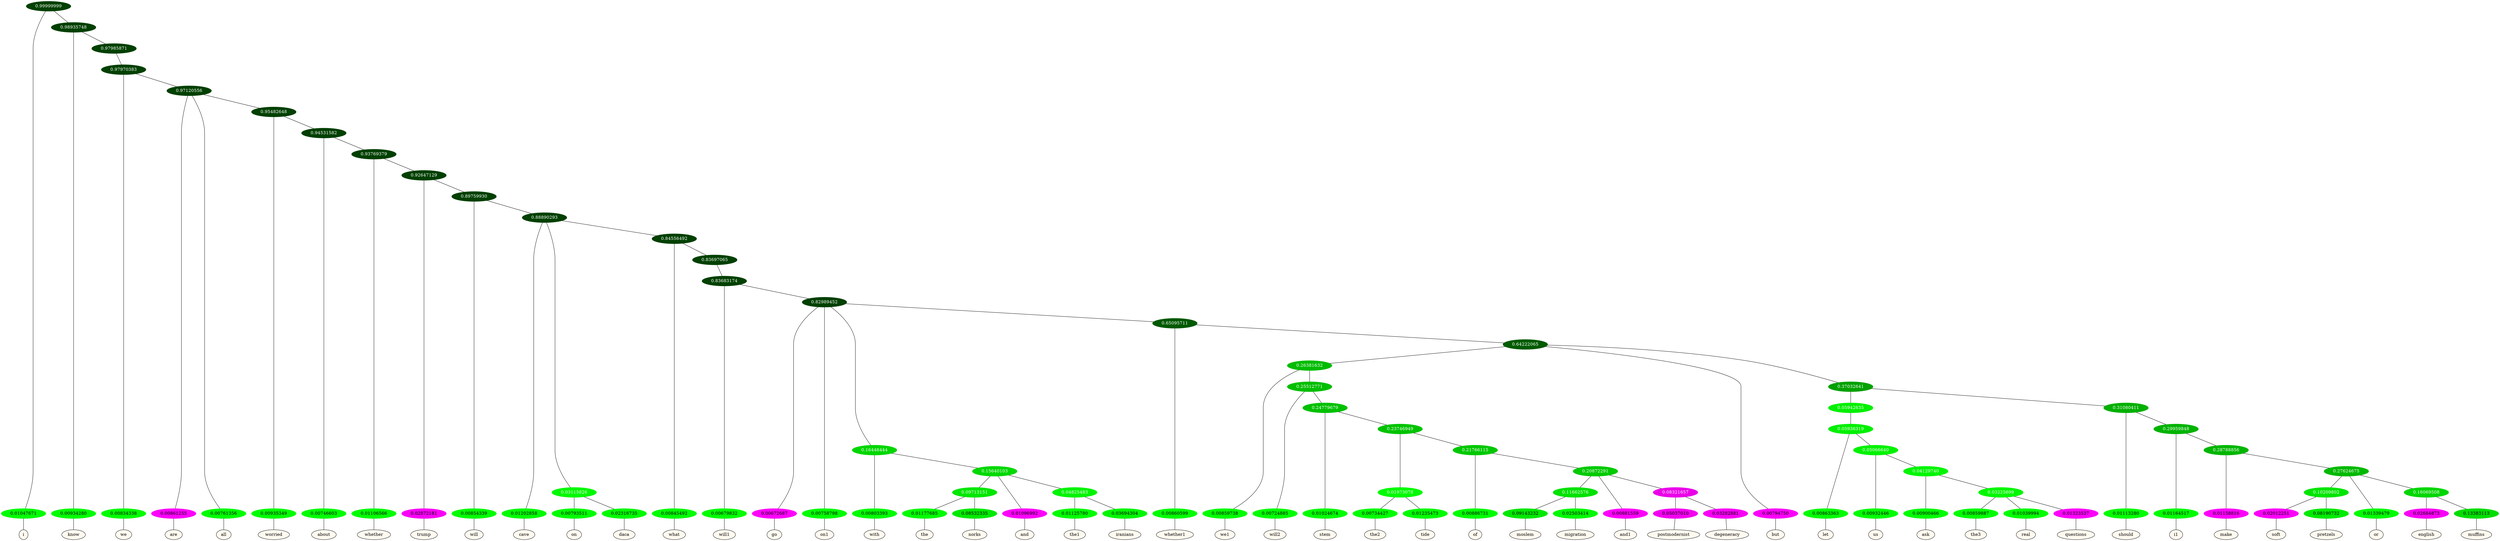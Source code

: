 graph {
	node [format=png height=0.15 nodesep=0.001 ordering=out overlap=prism overlap_scaling=0.01 ranksep=0.001 ratio=0.2 style=filled width=0.15]
	{
		rank=same
		a_w_1 [label=i color=black fillcolor=floralwhite style="filled,solid"]
		a_w_3 [label=know color=black fillcolor=floralwhite style="filled,solid"]
		a_w_6 [label=we color=black fillcolor=floralwhite style="filled,solid"]
		a_w_8 [label=are color=black fillcolor=floralwhite style="filled,solid"]
		a_w_9 [label=all color=black fillcolor=floralwhite style="filled,solid"]
		a_w_11 [label=worried color=black fillcolor=floralwhite style="filled,solid"]
		a_w_13 [label=about color=black fillcolor=floralwhite style="filled,solid"]
		a_w_15 [label=whether color=black fillcolor=floralwhite style="filled,solid"]
		a_w_17 [label=trump color=black fillcolor=floralwhite style="filled,solid"]
		a_w_19 [label=will color=black fillcolor=floralwhite style="filled,solid"]
		a_w_21 [label=cave color=black fillcolor=floralwhite style="filled,solid"]
		a_w_24 [label=on color=black fillcolor=floralwhite style="filled,solid"]
		a_w_25 [label=daca color=black fillcolor=floralwhite style="filled,solid"]
		a_w_26 [label=what color=black fillcolor=floralwhite style="filled,solid"]
		a_w_29 [label=will1 color=black fillcolor=floralwhite style="filled,solid"]
		a_w_31 [label=go color=black fillcolor=floralwhite style="filled,solid"]
		a_w_32 [label=on1 color=black fillcolor=floralwhite style="filled,solid"]
		a_w_35 [label=with color=black fillcolor=floralwhite style="filled,solid"]
		a_w_45 [label=the color=black fillcolor=floralwhite style="filled,solid"]
		a_w_46 [label=norks color=black fillcolor=floralwhite style="filled,solid"]
		a_w_40 [label=and color=black fillcolor=floralwhite style="filled,solid"]
		a_w_47 [label=the1 color=black fillcolor=floralwhite style="filled,solid"]
		a_w_48 [label=iranians color=black fillcolor=floralwhite style="filled,solid"]
		a_w_37 [label=whether1 color=black fillcolor=floralwhite style="filled,solid"]
		a_w_49 [label=we1 color=black fillcolor=floralwhite style="filled,solid"]
		a_w_53 [label=will2 color=black fillcolor=floralwhite style="filled,solid"]
		a_w_58 [label=stem color=black fillcolor=floralwhite style="filled,solid"]
		a_w_70 [label=the2 color=black fillcolor=floralwhite style="filled,solid"]
		a_w_71 [label=tide color=black fillcolor=floralwhite style="filled,solid"]
		a_w_72 [label=of color=black fillcolor=floralwhite style="filled,solid"]
		a_w_89 [label=moslem color=black fillcolor=floralwhite style="filled,solid"]
		a_w_90 [label=migration color=black fillcolor=floralwhite style="filled,solid"]
		a_w_80 [label=and1 color=black fillcolor=floralwhite style="filled,solid"]
		a_w_91 [label=postmodernist color=black fillcolor=floralwhite style="filled,solid"]
		a_w_92 [label=degeneracy color=black fillcolor=floralwhite style="filled,solid"]
		a_w_43 [label=but color=black fillcolor=floralwhite style="filled,solid"]
		a_w_60 [label=let color=black fillcolor=floralwhite style="filled,solid"]
		a_w_66 [label=us color=black fillcolor=floralwhite style="filled,solid"]
		a_w_74 [label=ask color=black fillcolor=floralwhite style="filled,solid"]
		a_w_82 [label=the3 color=black fillcolor=floralwhite style="filled,solid"]
		a_w_83 [label=real color=black fillcolor=floralwhite style="filled,solid"]
		a_w_84 [label=questions color=black fillcolor=floralwhite style="filled,solid"]
		a_w_56 [label=should color=black fillcolor=floralwhite style="filled,solid"]
		a_w_62 [label=i1 color=black fillcolor=floralwhite style="filled,solid"]
		a_w_68 [label=make color=black fillcolor=floralwhite style="filled,solid"]
		a_w_85 [label=soft color=black fillcolor=floralwhite style="filled,solid"]
		a_w_86 [label=pretzels color=black fillcolor=floralwhite style="filled,solid"]
		a_w_77 [label=or color=black fillcolor=floralwhite style="filled,solid"]
		a_w_87 [label=english color=black fillcolor=floralwhite style="filled,solid"]
		a_w_88 [label=muffins color=black fillcolor=floralwhite style="filled,solid"]
	}
	a_n_1 -- a_w_1
	a_n_3 -- a_w_3
	a_n_6 -- a_w_6
	a_n_8 -- a_w_8
	a_n_9 -- a_w_9
	a_n_11 -- a_w_11
	a_n_13 -- a_w_13
	a_n_15 -- a_w_15
	a_n_17 -- a_w_17
	a_n_19 -- a_w_19
	a_n_21 -- a_w_21
	a_n_24 -- a_w_24
	a_n_25 -- a_w_25
	a_n_26 -- a_w_26
	a_n_29 -- a_w_29
	a_n_31 -- a_w_31
	a_n_32 -- a_w_32
	a_n_35 -- a_w_35
	a_n_45 -- a_w_45
	a_n_46 -- a_w_46
	a_n_40 -- a_w_40
	a_n_47 -- a_w_47
	a_n_48 -- a_w_48
	a_n_37 -- a_w_37
	a_n_49 -- a_w_49
	a_n_53 -- a_w_53
	a_n_58 -- a_w_58
	a_n_70 -- a_w_70
	a_n_71 -- a_w_71
	a_n_72 -- a_w_72
	a_n_89 -- a_w_89
	a_n_90 -- a_w_90
	a_n_80 -- a_w_80
	a_n_91 -- a_w_91
	a_n_92 -- a_w_92
	a_n_43 -- a_w_43
	a_n_60 -- a_w_60
	a_n_66 -- a_w_66
	a_n_74 -- a_w_74
	a_n_82 -- a_w_82
	a_n_83 -- a_w_83
	a_n_84 -- a_w_84
	a_n_56 -- a_w_56
	a_n_62 -- a_w_62
	a_n_68 -- a_w_68
	a_n_85 -- a_w_85
	a_n_86 -- a_w_86
	a_n_77 -- a_w_77
	a_n_87 -- a_w_87
	a_n_88 -- a_w_88
	{
		rank=same
		a_n_1 [label=0.01047671 color="0.334 1.000 0.990" fontcolor=black]
		a_n_3 [label=0.00934280 color="0.334 1.000 0.991" fontcolor=black]
		a_n_6 [label=0.00834338 color="0.334 1.000 0.992" fontcolor=black]
		a_n_8 [label=0.00861255 color="0.835 1.000 0.991" fontcolor=black]
		a_n_9 [label=0.00761356 color="0.334 1.000 0.992" fontcolor=black]
		a_n_11 [label=0.00935349 color="0.334 1.000 0.991" fontcolor=black]
		a_n_13 [label=0.00746603 color="0.334 1.000 0.993" fontcolor=black]
		a_n_15 [label=0.01106566 color="0.334 1.000 0.989" fontcolor=black]
		a_n_17 [label=0.02872181 color="0.835 1.000 0.971" fontcolor=black]
		a_n_19 [label=0.00854339 color="0.334 1.000 0.991" fontcolor=black]
		a_n_21 [label=0.01202858 color="0.334 1.000 0.988" fontcolor=black]
		a_n_24 [label=0.00793511 color="0.334 1.000 0.992" fontcolor=black]
		a_n_25 [label=0.02316735 color="0.334 1.000 0.977" fontcolor=black]
		a_n_26 [label=0.00845492 color="0.334 1.000 0.992" fontcolor=black]
		a_n_29 [label=0.00679832 color="0.334 1.000 0.993" fontcolor=black]
		a_n_31 [label=0.00672687 color="0.835 1.000 0.993" fontcolor=black]
		a_n_32 [label=0.00758798 color="0.334 1.000 0.992" fontcolor=black]
		a_n_35 [label=0.00803393 color="0.334 1.000 0.992" fontcolor=black]
		a_n_45 [label=0.01177685 color="0.334 1.000 0.988" fontcolor=black]
		a_n_46 [label=0.08532335 color="0.334 1.000 0.915" fontcolor=black]
		a_n_40 [label=0.01096992 color="0.835 1.000 0.989" fontcolor=black]
		a_n_47 [label=0.01125780 color="0.334 1.000 0.989" fontcolor=black]
		a_n_48 [label=0.03694304 color="0.334 1.000 0.963" fontcolor=black]
		a_n_37 [label=0.00860599 color="0.334 1.000 0.991" fontcolor=black]
		a_n_49 [label=0.00859738 color="0.334 1.000 0.991" fontcolor=black]
		a_n_53 [label=0.00724885 color="0.334 1.000 0.993" fontcolor=black]
		a_n_58 [label=0.01024674 color="0.334 1.000 0.990" fontcolor=black]
		a_n_70 [label=0.00734427 color="0.334 1.000 0.993" fontcolor=black]
		a_n_71 [label=0.01235473 color="0.334 1.000 0.988" fontcolor=black]
		a_n_72 [label=0.00886731 color="0.334 1.000 0.991" fontcolor=black]
		a_n_89 [label=0.09143232 color="0.334 1.000 0.909" fontcolor=black]
		a_n_90 [label=0.02503414 color="0.334 1.000 0.975" fontcolor=black]
		a_n_80 [label=0.00881559 color="0.835 1.000 0.991" fontcolor=black]
		a_n_91 [label=0.05037010 color="0.835 1.000 0.950" fontcolor=black]
		a_n_92 [label=0.03282881 color="0.835 1.000 0.967" fontcolor=black]
		a_n_43 [label=0.00794750 color="0.835 1.000 0.992" fontcolor=black]
		a_n_60 [label=0.00863363 color="0.334 1.000 0.991" fontcolor=black]
		a_n_66 [label=0.00932446 color="0.334 1.000 0.991" fontcolor=black]
		a_n_74 [label=0.00900466 color="0.334 1.000 0.991" fontcolor=black]
		a_n_82 [label=0.00859887 color="0.334 1.000 0.991" fontcolor=black]
		a_n_83 [label=0.01039994 color="0.334 1.000 0.990" fontcolor=black]
		a_n_84 [label=0.01323537 color="0.835 1.000 0.987" fontcolor=black]
		a_n_56 [label=0.01113280 color="0.334 1.000 0.989" fontcolor=black]
		a_n_62 [label=0.01164517 color="0.334 1.000 0.988" fontcolor=black]
		a_n_68 [label=0.01158816 color="0.835 1.000 0.988" fontcolor=black]
		a_n_85 [label=0.02012251 color="0.835 1.000 0.980" fontcolor=black]
		a_n_86 [label=0.08190732 color="0.334 1.000 0.918" fontcolor=black]
		a_n_77 [label=0.01339479 color="0.334 1.000 0.987" fontcolor=black]
		a_n_87 [label=0.02684873 color="0.835 1.000 0.973" fontcolor=black]
		a_n_88 [label=0.13383113 color="0.334 1.000 0.866" fontcolor=black]
	}
	a_n_0 [label=0.99999999 color="0.334 1.000 0.250" fontcolor=grey99]
	a_n_0 -- a_n_1
	a_n_2 [label=0.98935748 color="0.334 1.000 0.250" fontcolor=grey99]
	a_n_0 -- a_n_2
	a_n_2 -- a_n_3
	a_n_4 [label=0.97985871 color="0.334 1.000 0.250" fontcolor=grey99]
	a_n_2 -- a_n_4
	a_n_5 [label=0.97970383 color="0.334 1.000 0.250" fontcolor=grey99]
	a_n_4 -- a_n_5
	a_n_5 -- a_n_6
	a_n_7 [label=0.97120556 color="0.334 1.000 0.250" fontcolor=grey99]
	a_n_5 -- a_n_7
	a_n_7 -- a_n_8
	a_n_7 -- a_n_9
	a_n_10 [label=0.95482648 color="0.334 1.000 0.250" fontcolor=grey99]
	a_n_7 -- a_n_10
	a_n_10 -- a_n_11
	a_n_12 [label=0.94531582 color="0.334 1.000 0.250" fontcolor=grey99]
	a_n_10 -- a_n_12
	a_n_12 -- a_n_13
	a_n_14 [label=0.93769379 color="0.334 1.000 0.250" fontcolor=grey99]
	a_n_12 -- a_n_14
	a_n_14 -- a_n_15
	a_n_16 [label=0.92647129 color="0.334 1.000 0.250" fontcolor=grey99]
	a_n_14 -- a_n_16
	a_n_16 -- a_n_17
	a_n_18 [label=0.89759930 color="0.334 1.000 0.250" fontcolor=grey99]
	a_n_16 -- a_n_18
	a_n_18 -- a_n_19
	a_n_20 [label=0.88890293 color="0.334 1.000 0.250" fontcolor=grey99]
	a_n_18 -- a_n_20
	a_n_20 -- a_n_21
	a_n_22 [label=0.03115826 color="0.334 1.000 0.969" fontcolor=grey99]
	a_n_20 -- a_n_22
	a_n_23 [label=0.84556492 color="0.334 1.000 0.250" fontcolor=grey99]
	a_n_20 -- a_n_23
	a_n_22 -- a_n_24
	a_n_22 -- a_n_25
	a_n_23 -- a_n_26
	a_n_27 [label=0.83697065 color="0.334 1.000 0.250" fontcolor=grey99]
	a_n_23 -- a_n_27
	a_n_28 [label=0.83683174 color="0.334 1.000 0.250" fontcolor=grey99]
	a_n_27 -- a_n_28
	a_n_28 -- a_n_29
	a_n_30 [label=0.82989452 color="0.334 1.000 0.250" fontcolor=grey99]
	a_n_28 -- a_n_30
	a_n_30 -- a_n_31
	a_n_30 -- a_n_32
	a_n_33 [label=0.16448444 color="0.334 1.000 0.836" fontcolor=grey99]
	a_n_30 -- a_n_33
	a_n_34 [label=0.65095711 color="0.334 1.000 0.349" fontcolor=grey99]
	a_n_30 -- a_n_34
	a_n_33 -- a_n_35
	a_n_36 [label=0.15640103 color="0.334 1.000 0.844" fontcolor=grey99]
	a_n_33 -- a_n_36
	a_n_34 -- a_n_37
	a_n_38 [label=0.64222065 color="0.334 1.000 0.358" fontcolor=grey99]
	a_n_34 -- a_n_38
	a_n_39 [label=0.09713151 color="0.334 1.000 0.903" fontcolor=grey99]
	a_n_36 -- a_n_39
	a_n_36 -- a_n_40
	a_n_41 [label=0.04825483 color="0.334 1.000 0.952" fontcolor=grey99]
	a_n_36 -- a_n_41
	a_n_42 [label=0.26381632 color="0.334 1.000 0.736" fontcolor=grey99]
	a_n_38 -- a_n_42
	a_n_38 -- a_n_43
	a_n_44 [label=0.37032641 color="0.334 1.000 0.630" fontcolor=grey99]
	a_n_38 -- a_n_44
	a_n_39 -- a_n_45
	a_n_39 -- a_n_46
	a_n_41 -- a_n_47
	a_n_41 -- a_n_48
	a_n_42 -- a_n_49
	a_n_50 [label=0.25512771 color="0.334 1.000 0.745" fontcolor=grey99]
	a_n_42 -- a_n_50
	a_n_51 [label=0.05942635 color="0.334 1.000 0.941" fontcolor=grey99]
	a_n_44 -- a_n_51
	a_n_52 [label=0.31080411 color="0.334 1.000 0.689" fontcolor=grey99]
	a_n_44 -- a_n_52
	a_n_50 -- a_n_53
	a_n_54 [label=0.24779679 color="0.334 1.000 0.752" fontcolor=grey99]
	a_n_50 -- a_n_54
	a_n_55 [label=0.05936319 color="0.334 1.000 0.941" fontcolor=grey99]
	a_n_51 -- a_n_55
	a_n_52 -- a_n_56
	a_n_57 [label=0.29959848 color="0.334 1.000 0.700" fontcolor=grey99]
	a_n_52 -- a_n_57
	a_n_54 -- a_n_58
	a_n_59 [label=0.23746949 color="0.334 1.000 0.763" fontcolor=grey99]
	a_n_54 -- a_n_59
	a_n_55 -- a_n_60
	a_n_61 [label=0.05066640 color="0.334 1.000 0.949" fontcolor=grey99]
	a_n_55 -- a_n_61
	a_n_57 -- a_n_62
	a_n_63 [label=0.28788856 color="0.334 1.000 0.712" fontcolor=grey99]
	a_n_57 -- a_n_63
	a_n_64 [label=0.01973078 color="0.334 1.000 0.980" fontcolor=grey99]
	a_n_59 -- a_n_64
	a_n_65 [label=0.21766115 color="0.334 1.000 0.782" fontcolor=grey99]
	a_n_59 -- a_n_65
	a_n_61 -- a_n_66
	a_n_67 [label=0.04129740 color="0.334 1.000 0.959" fontcolor=grey99]
	a_n_61 -- a_n_67
	a_n_63 -- a_n_68
	a_n_69 [label=0.27624675 color="0.334 1.000 0.724" fontcolor=grey99]
	a_n_63 -- a_n_69
	a_n_64 -- a_n_70
	a_n_64 -- a_n_71
	a_n_65 -- a_n_72
	a_n_73 [label=0.20872291 color="0.334 1.000 0.791" fontcolor=grey99]
	a_n_65 -- a_n_73
	a_n_67 -- a_n_74
	a_n_75 [label=0.03225699 color="0.334 1.000 0.968" fontcolor=grey99]
	a_n_67 -- a_n_75
	a_n_76 [label=0.10209802 color="0.334 1.000 0.898" fontcolor=grey99]
	a_n_69 -- a_n_76
	a_n_69 -- a_n_77
	a_n_78 [label=0.16069508 color="0.334 1.000 0.839" fontcolor=grey99]
	a_n_69 -- a_n_78
	a_n_79 [label=0.11662576 color="0.334 1.000 0.883" fontcolor=grey99]
	a_n_73 -- a_n_79
	a_n_73 -- a_n_80
	a_n_81 [label=0.08321657 color="0.835 1.000 0.917" fontcolor=grey99]
	a_n_73 -- a_n_81
	a_n_75 -- a_n_82
	a_n_75 -- a_n_83
	a_n_75 -- a_n_84
	a_n_76 -- a_n_85
	a_n_76 -- a_n_86
	a_n_78 -- a_n_87
	a_n_78 -- a_n_88
	a_n_79 -- a_n_89
	a_n_79 -- a_n_90
	a_n_81 -- a_n_91
	a_n_81 -- a_n_92
}
